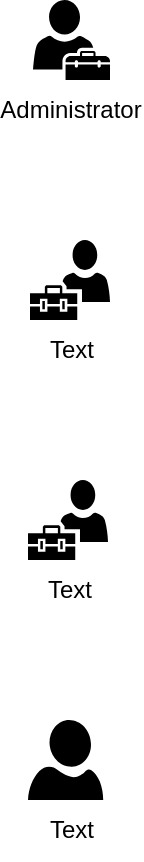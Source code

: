<mxfile version="22.1.21" type="github">
  <diagram name="Page-1" id="XPWBldzVZ3_sg0biQuVv">
    <mxGraphModel dx="954" dy="522" grid="1" gridSize="10" guides="1" tooltips="1" connect="1" arrows="1" fold="1" page="1" pageScale="1" pageWidth="850" pageHeight="1100" math="0" shadow="0">
      <root>
        <mxCell id="0" />
        <mxCell id="1" parent="0" />
        <mxCell id="AIyhHVRQRcBTdbYzzXI3-4" value="" style="sketch=0;pointerEvents=1;shadow=0;dashed=0;html=1;strokeColor=none;fillColor=#000000;labelPosition=center;verticalLabelPosition=bottom;verticalAlign=top;outlineConnect=0;align=center;shape=mxgraph.office.users.tenant_admin;" vertex="1" parent="1">
          <mxGeometry x="81.5" y="160" width="38.5" height="40" as="geometry" />
        </mxCell>
        <mxCell id="AIyhHVRQRcBTdbYzzXI3-5" value="" style="sketch=0;pointerEvents=1;shadow=0;dashed=0;html=1;strokeColor=none;labelPosition=center;verticalLabelPosition=bottom;verticalAlign=top;align=center;fillColor=#000000;shape=mxgraph.mscae.intune.user_management" vertex="1" parent="1">
          <mxGeometry x="80" y="280" width="40" height="40" as="geometry" />
        </mxCell>
        <mxCell id="AIyhHVRQRcBTdbYzzXI3-6" value="" style="sketch=0;aspect=fixed;pointerEvents=1;shadow=0;dashed=0;html=1;strokeColor=none;labelPosition=center;verticalLabelPosition=bottom;verticalAlign=top;align=center;fillColor=#000000;shape=mxgraph.azure.user" vertex="1" parent="1">
          <mxGeometry x="79" y="520" width="37.6" height="40" as="geometry" />
        </mxCell>
        <mxCell id="AIyhHVRQRcBTdbYzzXI3-7" value="Text" style="text;html=1;strokeColor=none;fillColor=none;align=center;verticalAlign=middle;whiteSpace=wrap;rounded=0;" vertex="1" parent="1">
          <mxGeometry x="71" y="560" width="60" height="30" as="geometry" />
        </mxCell>
        <mxCell id="AIyhHVRQRcBTdbYzzXI3-8" value="Text" style="text;html=1;strokeColor=none;fillColor=none;align=center;verticalAlign=middle;whiteSpace=wrap;rounded=0;" vertex="1" parent="1">
          <mxGeometry x="71" y="320" width="60" height="30" as="geometry" />
        </mxCell>
        <mxCell id="AIyhHVRQRcBTdbYzzXI3-9" value="Administrator" style="text;html=1;strokeColor=none;fillColor=none;align=center;verticalAlign=middle;whiteSpace=wrap;rounded=0;" vertex="1" parent="1">
          <mxGeometry x="70" y="200" width="61" height="30" as="geometry" />
        </mxCell>
        <mxCell id="AIyhHVRQRcBTdbYzzXI3-10" value="" style="sketch=0;pointerEvents=1;shadow=0;dashed=0;html=1;strokeColor=none;labelPosition=center;verticalLabelPosition=bottom;verticalAlign=top;align=center;fillColor=#000000;shape=mxgraph.mscae.intune.user_management" vertex="1" parent="1">
          <mxGeometry x="79" y="400" width="40" height="40" as="geometry" />
        </mxCell>
        <mxCell id="AIyhHVRQRcBTdbYzzXI3-11" value="Text" style="text;html=1;strokeColor=none;fillColor=none;align=center;verticalAlign=middle;whiteSpace=wrap;rounded=0;" vertex="1" parent="1">
          <mxGeometry x="70" y="440" width="60" height="30" as="geometry" />
        </mxCell>
      </root>
    </mxGraphModel>
  </diagram>
</mxfile>
